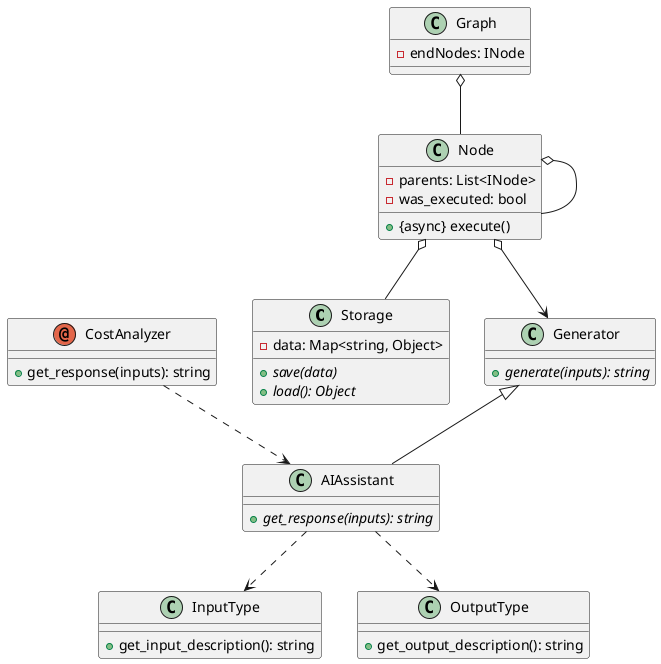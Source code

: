 @startuml

class Storage{
    - data: Map<string, Object>
    + {abstract} save(data)
    + {abstract} load(): Object
}

class InputType{
    + get_input_description(): string
}

class OutputType{
    + get_output_description(): string
}

class Generator{
    + {abstract} generate(inputs): string
}

class AIAssistant extends Generator{
    + {abstract} get_response(inputs): string
}



annotation CostAnalyzer{
    + get_response(inputs): string
}


class Node{
    - parents: List<INode>
    - was_executed: bool
    + {async} execute()
}

Node o--> Generator

class Graph{
    - endNodes: INode
}


Graph o-- Node


Node o-- Storage
Node o-- Node

AIAssistant ..> InputType
AIAssistant ..> OutputType

CostAnalyzer ..> AIAssistant
@enduml